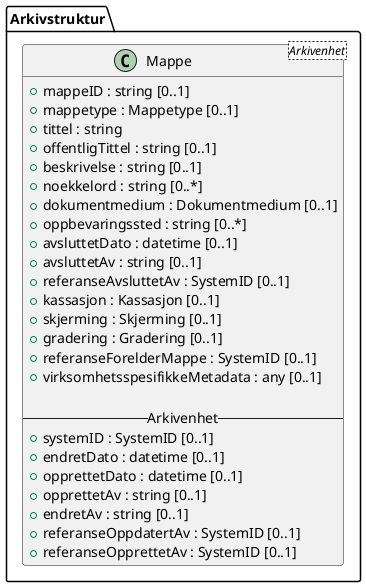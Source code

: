 @startuml
class Arkivstruktur.Mappe <Arkivenhet> {
  +mappeID : string [0..1]
  +mappetype : Mappetype [0..1]
  +tittel : string
  +offentligTittel : string [0..1]
  +beskrivelse : string [0..1]
  +noekkelord : string [0..*]
  +dokumentmedium : Dokumentmedium [0..1]
  +oppbevaringssted : string [0..*]
  +avsluttetDato : datetime [0..1]
  +avsluttetAv : string [0..1]
  +referanseAvsluttetAv : SystemID [0..1]
  +kassasjon : Kassasjon [0..1]
  +skjerming : Skjerming [0..1]
  +gradering : Gradering [0..1]
  +referanseForelderMappe : SystemID [0..1]
  +virksomhetsspesifikkeMetadata : any [0..1]

  --Arkivenhet--
  +systemID : SystemID [0..1]
  +endretDato : datetime [0..1]
  +opprettetDato : datetime [0..1]
  +opprettetAv : string [0..1]
  +endretAv : string [0..1]
  +referanseOppdatertAv : SystemID [0..1]
  +referanseOpprettetAv : SystemID [0..1]
}
@enduml
